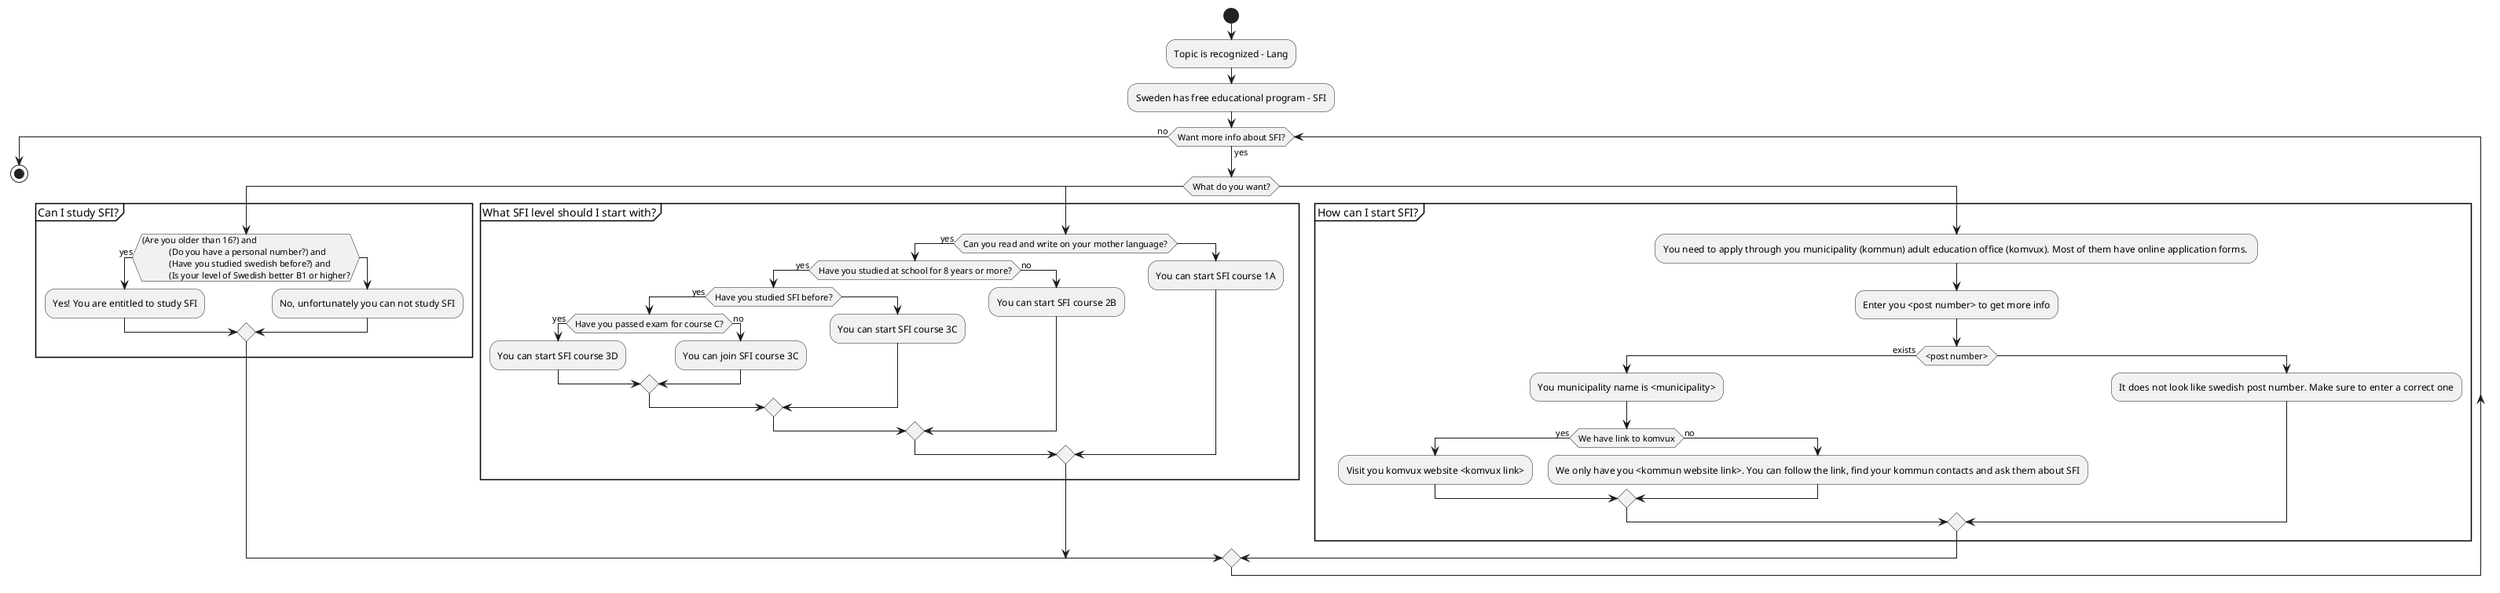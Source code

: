 
@startuml

start
:Topic is recognized - Lang;
:Sweden has free educational program - SFI;
while (Want more info about SFI?) is (yes)
    switch (What do you want?)
    case ()
        group Can I study SFI?
            if ((Are you older than 16?) and
            (Do you have a personal number?) and
            (Have you studied swedish before?) and
            (Is your level of Swedish better B1 or higher?) then (yes)
                :Yes! You are entitled to study SFI;
            else
                :No, unfortunately you can not study SFI;
            endif
        end group
    case ()
        group What SFI level should I start with?
            if (Can you read and write on your mother language?) then (yes)
                if (Have you studied at school for 8 years or more?) then (yes)
                    if (Have you studied SFI before?) then (yes)
                        if (Have you passed exam for course C?) then (yes)
                            :You can start SFI course 3D;
                        else (no)
                            :You can join SFI course 3C;
                        endif
                    else
                        :You can start SFI course 3C;
                    endif
                else (no)
                    :You can start SFI course 2B;
                endif
            else
                :You can start SFI course 1A;
            endif
        end group

    case ()
        group How can I start SFI?
            :You need to apply through you municipality (kommun) adult education office (komvux). Most of them have online application forms. ;
            :Enter you <post number> to get more info;
            if (<post number>) then (exists)
                :You municipality name is <municipality>;
                if (We have link to komvux) then (yes)
                    :Visit you komvux website <komvux link>;
                else (no)
                    :We only have you <kommun website link>. You can follow the link, find your kommun contacts and ask them about SFI;
                endif
            else
                :It does not look like swedish post number. Make sure to enter a correct one;
            endif
        end group
    endswitch
endwhile (no)
stop
@enduml

